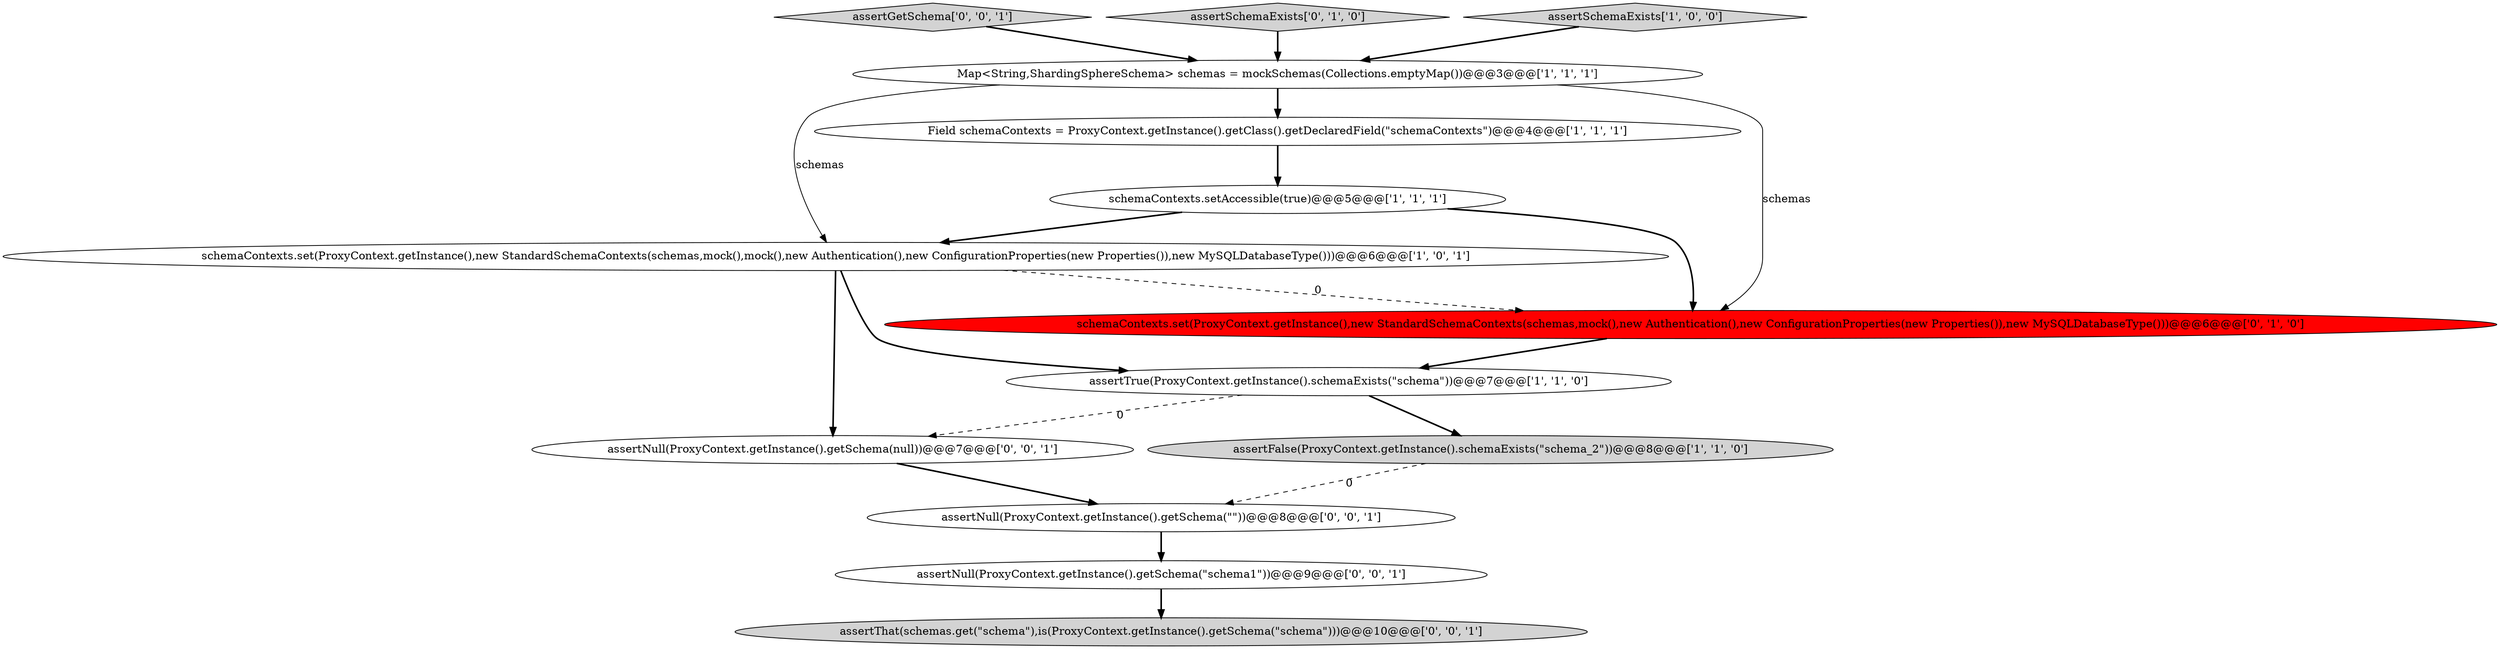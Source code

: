 digraph {
1 [style = filled, label = "assertFalse(ProxyContext.getInstance().schemaExists(\"schema_2\"))@@@8@@@['1', '1', '0']", fillcolor = lightgray, shape = ellipse image = "AAA0AAABBB1BBB"];
0 [style = filled, label = "schemaContexts.set(ProxyContext.getInstance(),new StandardSchemaContexts(schemas,mock(),mock(),new Authentication(),new ConfigurationProperties(new Properties()),new MySQLDatabaseType()))@@@6@@@['1', '0', '1']", fillcolor = white, shape = ellipse image = "AAA0AAABBB1BBB"];
10 [style = filled, label = "assertNull(ProxyContext.getInstance().getSchema(null))@@@7@@@['0', '0', '1']", fillcolor = white, shape = ellipse image = "AAA0AAABBB3BBB"];
11 [style = filled, label = "assertNull(ProxyContext.getInstance().getSchema(\"schema1\"))@@@9@@@['0', '0', '1']", fillcolor = white, shape = ellipse image = "AAA0AAABBB3BBB"];
13 [style = filled, label = "assertGetSchema['0', '0', '1']", fillcolor = lightgray, shape = diamond image = "AAA0AAABBB3BBB"];
6 [style = filled, label = "assertTrue(ProxyContext.getInstance().schemaExists(\"schema\"))@@@7@@@['1', '1', '0']", fillcolor = white, shape = ellipse image = "AAA0AAABBB1BBB"];
8 [style = filled, label = "assertSchemaExists['0', '1', '0']", fillcolor = lightgray, shape = diamond image = "AAA0AAABBB2BBB"];
4 [style = filled, label = "assertSchemaExists['1', '0', '0']", fillcolor = lightgray, shape = diamond image = "AAA0AAABBB1BBB"];
2 [style = filled, label = "Map<String,ShardingSphereSchema> schemas = mockSchemas(Collections.emptyMap())@@@3@@@['1', '1', '1']", fillcolor = white, shape = ellipse image = "AAA0AAABBB1BBB"];
5 [style = filled, label = "Field schemaContexts = ProxyContext.getInstance().getClass().getDeclaredField(\"schemaContexts\")@@@4@@@['1', '1', '1']", fillcolor = white, shape = ellipse image = "AAA0AAABBB1BBB"];
9 [style = filled, label = "assertThat(schemas.get(\"schema\"),is(ProxyContext.getInstance().getSchema(\"schema\")))@@@10@@@['0', '0', '1']", fillcolor = lightgray, shape = ellipse image = "AAA0AAABBB3BBB"];
7 [style = filled, label = "schemaContexts.set(ProxyContext.getInstance(),new StandardSchemaContexts(schemas,mock(),new Authentication(),new ConfigurationProperties(new Properties()),new MySQLDatabaseType()))@@@6@@@['0', '1', '0']", fillcolor = red, shape = ellipse image = "AAA1AAABBB2BBB"];
3 [style = filled, label = "schemaContexts.setAccessible(true)@@@5@@@['1', '1', '1']", fillcolor = white, shape = ellipse image = "AAA0AAABBB1BBB"];
12 [style = filled, label = "assertNull(ProxyContext.getInstance().getSchema(\"\"))@@@8@@@['0', '0', '1']", fillcolor = white, shape = ellipse image = "AAA0AAABBB3BBB"];
5->3 [style = bold, label=""];
6->1 [style = bold, label=""];
1->12 [style = dashed, label="0"];
6->10 [style = dashed, label="0"];
0->10 [style = bold, label=""];
4->2 [style = bold, label=""];
2->7 [style = solid, label="schemas"];
8->2 [style = bold, label=""];
3->7 [style = bold, label=""];
11->9 [style = bold, label=""];
2->0 [style = solid, label="schemas"];
0->6 [style = bold, label=""];
10->12 [style = bold, label=""];
0->7 [style = dashed, label="0"];
3->0 [style = bold, label=""];
7->6 [style = bold, label=""];
2->5 [style = bold, label=""];
13->2 [style = bold, label=""];
12->11 [style = bold, label=""];
}
